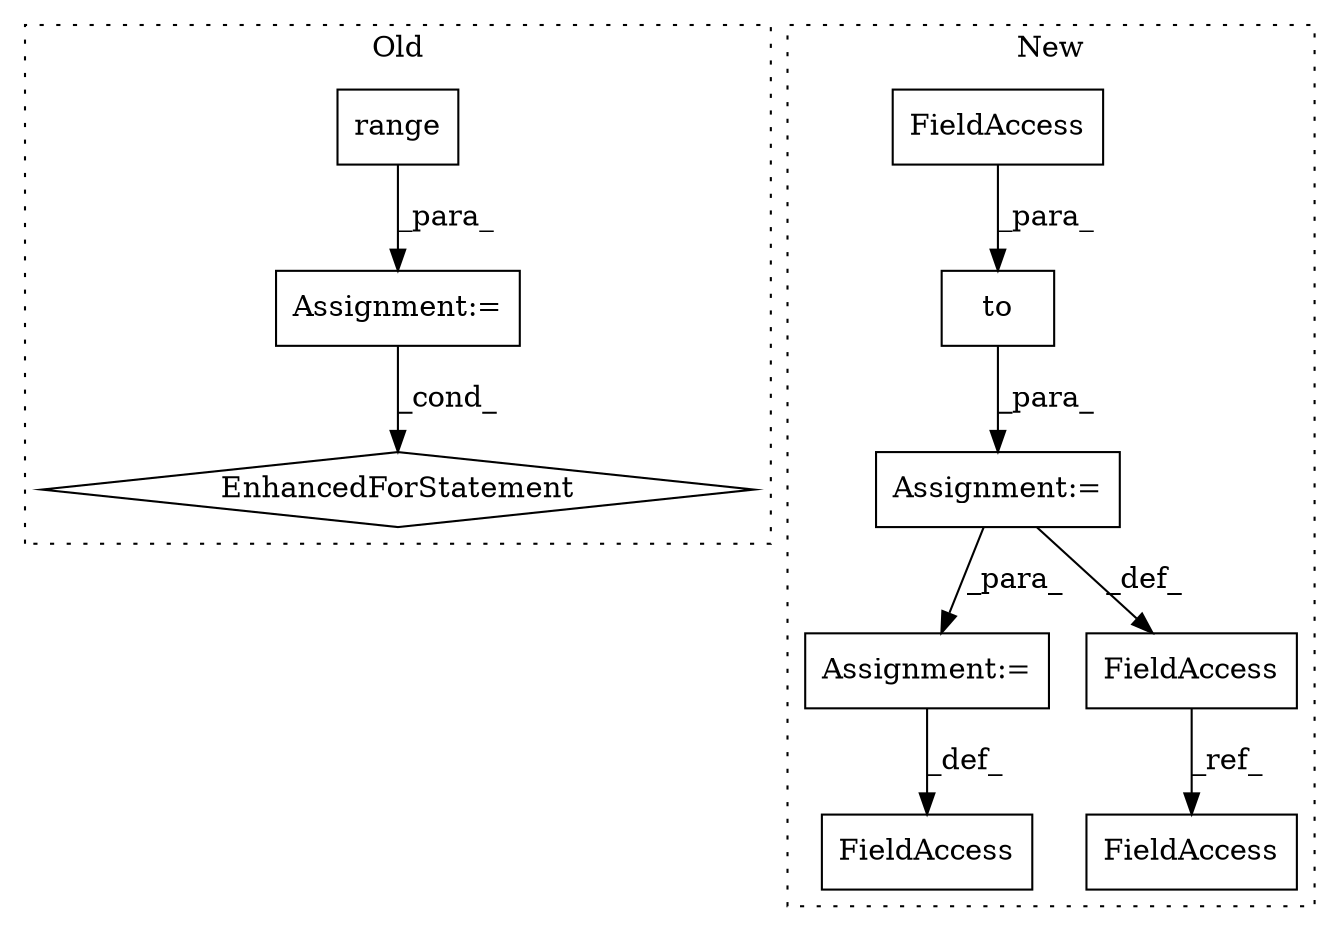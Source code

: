 digraph G {
subgraph cluster0 {
1 [label="EnhancedForStatement" a="70" s="7035,7119" l="53,2" shape="diamond"];
4 [label="Assignment:=" a="7" s="7035,7119" l="53,2" shape="box"];
6 [label="range" a="32" s="7100,7118" l="6,1" shape="box"];
label = "Old";
style="dotted";
}
subgraph cluster1 {
2 [label="to" a="32" s="4995,5004" l="3,1" shape="box"];
3 [label="Assignment:=" a="7" s="4934" l="1" shape="box"];
5 [label="FieldAccess" a="22" s="4998" l="6" shape="box"];
7 [label="Assignment:=" a="7" s="5075" l="1" shape="box"];
8 [label="FieldAccess" a="22" s="4929" l="5" shape="box"];
9 [label="FieldAccess" a="22" s="5066" l="9" shape="box"];
10 [label="FieldAccess" a="22" s="5092" l="5" shape="box"];
label = "New";
style="dotted";
}
2 -> 3 [label="_para_"];
3 -> 7 [label="_para_"];
3 -> 8 [label="_def_"];
4 -> 1 [label="_cond_"];
5 -> 2 [label="_para_"];
6 -> 4 [label="_para_"];
7 -> 9 [label="_def_"];
8 -> 10 [label="_ref_"];
}